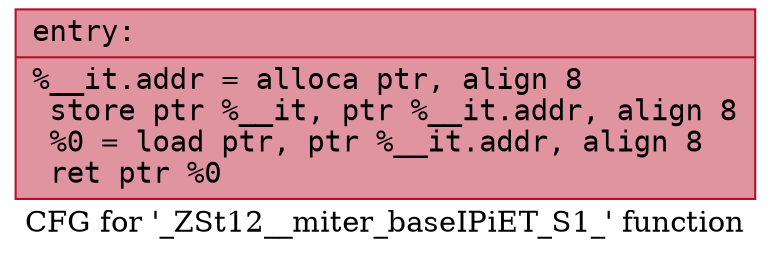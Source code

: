 digraph "CFG for '_ZSt12__miter_baseIPiET_S1_' function" {
	label="CFG for '_ZSt12__miter_baseIPiET_S1_' function";

	Node0x556bfed203d0 [shape=record,color="#b70d28ff", style=filled, fillcolor="#b70d2870" fontname="Courier",label="{entry:\l|  %__it.addr = alloca ptr, align 8\l  store ptr %__it, ptr %__it.addr, align 8\l  %0 = load ptr, ptr %__it.addr, align 8\l  ret ptr %0\l}"];
}
